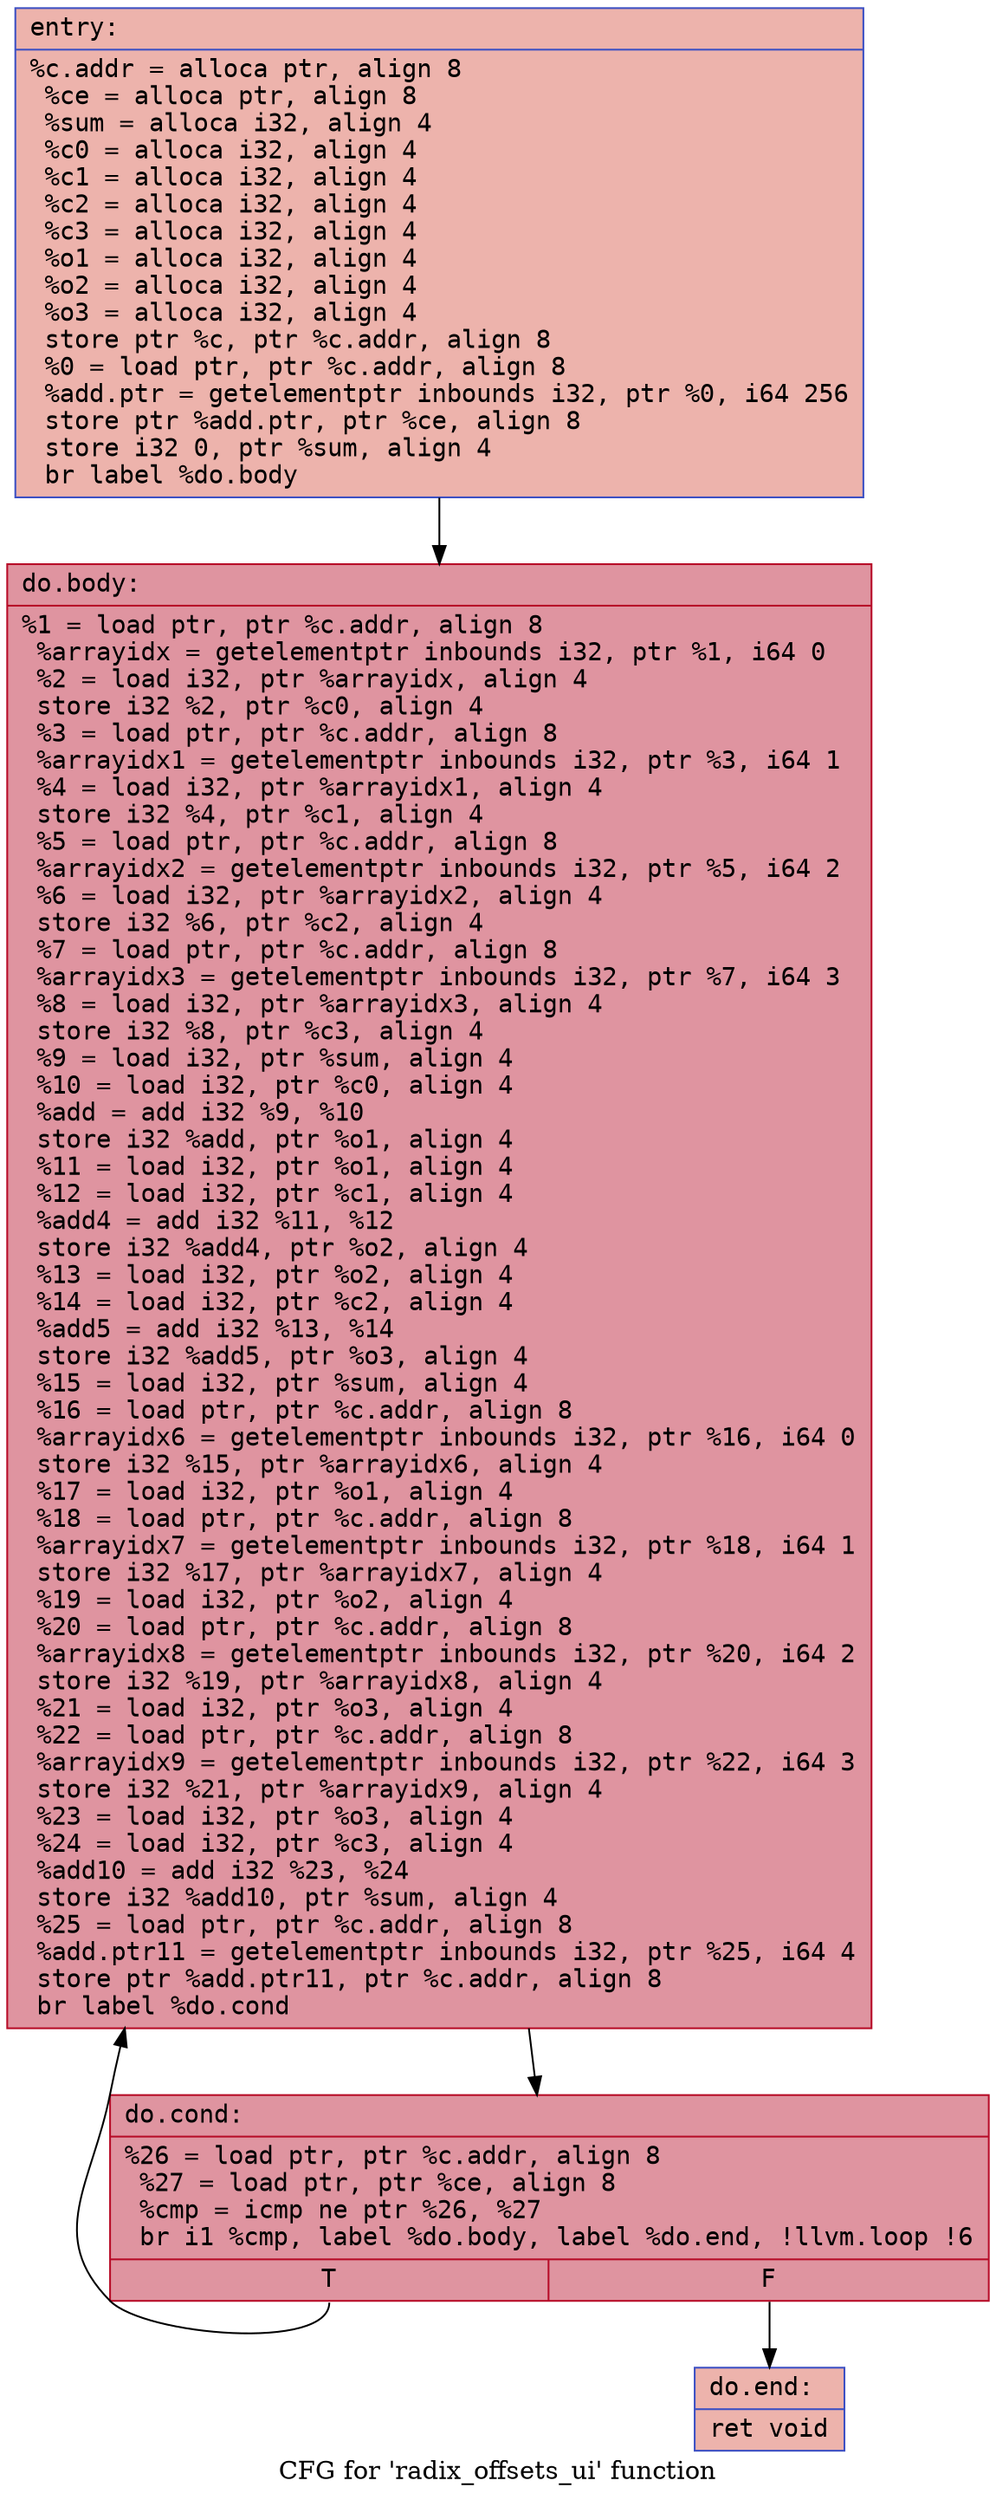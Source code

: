 digraph "CFG for 'radix_offsets_ui' function" {
	label="CFG for 'radix_offsets_ui' function";

	Node0x5564aae018f0 [shape=record,color="#3d50c3ff", style=filled, fillcolor="#d6524470" fontname="Courier",label="{entry:\l|  %c.addr = alloca ptr, align 8\l  %ce = alloca ptr, align 8\l  %sum = alloca i32, align 4\l  %c0 = alloca i32, align 4\l  %c1 = alloca i32, align 4\l  %c2 = alloca i32, align 4\l  %c3 = alloca i32, align 4\l  %o1 = alloca i32, align 4\l  %o2 = alloca i32, align 4\l  %o3 = alloca i32, align 4\l  store ptr %c, ptr %c.addr, align 8\l  %0 = load ptr, ptr %c.addr, align 8\l  %add.ptr = getelementptr inbounds i32, ptr %0, i64 256\l  store ptr %add.ptr, ptr %ce, align 8\l  store i32 0, ptr %sum, align 4\l  br label %do.body\l}"];
	Node0x5564aae018f0 -> Node0x5564aae02240[tooltip="entry -> do.body\nProbability 100.00%" ];
	Node0x5564aae02240 [shape=record,color="#b70d28ff", style=filled, fillcolor="#b70d2870" fontname="Courier",label="{do.body:\l|  %1 = load ptr, ptr %c.addr, align 8\l  %arrayidx = getelementptr inbounds i32, ptr %1, i64 0\l  %2 = load i32, ptr %arrayidx, align 4\l  store i32 %2, ptr %c0, align 4\l  %3 = load ptr, ptr %c.addr, align 8\l  %arrayidx1 = getelementptr inbounds i32, ptr %3, i64 1\l  %4 = load i32, ptr %arrayidx1, align 4\l  store i32 %4, ptr %c1, align 4\l  %5 = load ptr, ptr %c.addr, align 8\l  %arrayidx2 = getelementptr inbounds i32, ptr %5, i64 2\l  %6 = load i32, ptr %arrayidx2, align 4\l  store i32 %6, ptr %c2, align 4\l  %7 = load ptr, ptr %c.addr, align 8\l  %arrayidx3 = getelementptr inbounds i32, ptr %7, i64 3\l  %8 = load i32, ptr %arrayidx3, align 4\l  store i32 %8, ptr %c3, align 4\l  %9 = load i32, ptr %sum, align 4\l  %10 = load i32, ptr %c0, align 4\l  %add = add i32 %9, %10\l  store i32 %add, ptr %o1, align 4\l  %11 = load i32, ptr %o1, align 4\l  %12 = load i32, ptr %c1, align 4\l  %add4 = add i32 %11, %12\l  store i32 %add4, ptr %o2, align 4\l  %13 = load i32, ptr %o2, align 4\l  %14 = load i32, ptr %c2, align 4\l  %add5 = add i32 %13, %14\l  store i32 %add5, ptr %o3, align 4\l  %15 = load i32, ptr %sum, align 4\l  %16 = load ptr, ptr %c.addr, align 8\l  %arrayidx6 = getelementptr inbounds i32, ptr %16, i64 0\l  store i32 %15, ptr %arrayidx6, align 4\l  %17 = load i32, ptr %o1, align 4\l  %18 = load ptr, ptr %c.addr, align 8\l  %arrayidx7 = getelementptr inbounds i32, ptr %18, i64 1\l  store i32 %17, ptr %arrayidx7, align 4\l  %19 = load i32, ptr %o2, align 4\l  %20 = load ptr, ptr %c.addr, align 8\l  %arrayidx8 = getelementptr inbounds i32, ptr %20, i64 2\l  store i32 %19, ptr %arrayidx8, align 4\l  %21 = load i32, ptr %o3, align 4\l  %22 = load ptr, ptr %c.addr, align 8\l  %arrayidx9 = getelementptr inbounds i32, ptr %22, i64 3\l  store i32 %21, ptr %arrayidx9, align 4\l  %23 = load i32, ptr %o3, align 4\l  %24 = load i32, ptr %c3, align 4\l  %add10 = add i32 %23, %24\l  store i32 %add10, ptr %sum, align 4\l  %25 = load ptr, ptr %c.addr, align 8\l  %add.ptr11 = getelementptr inbounds i32, ptr %25, i64 4\l  store ptr %add.ptr11, ptr %c.addr, align 8\l  br label %do.cond\l}"];
	Node0x5564aae02240 -> Node0x5564aae042e0[tooltip="do.body -> do.cond\nProbability 100.00%" ];
	Node0x5564aae042e0 [shape=record,color="#b70d28ff", style=filled, fillcolor="#b70d2870" fontname="Courier",label="{do.cond:\l|  %26 = load ptr, ptr %c.addr, align 8\l  %27 = load ptr, ptr %ce, align 8\l  %cmp = icmp ne ptr %26, %27\l  br i1 %cmp, label %do.body, label %do.end, !llvm.loop !6\l|{<s0>T|<s1>F}}"];
	Node0x5564aae042e0:s0 -> Node0x5564aae02240[tooltip="do.cond -> do.body\nProbability 96.88%" ];
	Node0x5564aae042e0:s1 -> Node0x5564aae04570[tooltip="do.cond -> do.end\nProbability 3.12%" ];
	Node0x5564aae04570 [shape=record,color="#3d50c3ff", style=filled, fillcolor="#d6524470" fontname="Courier",label="{do.end:\l|  ret void\l}"];
}
